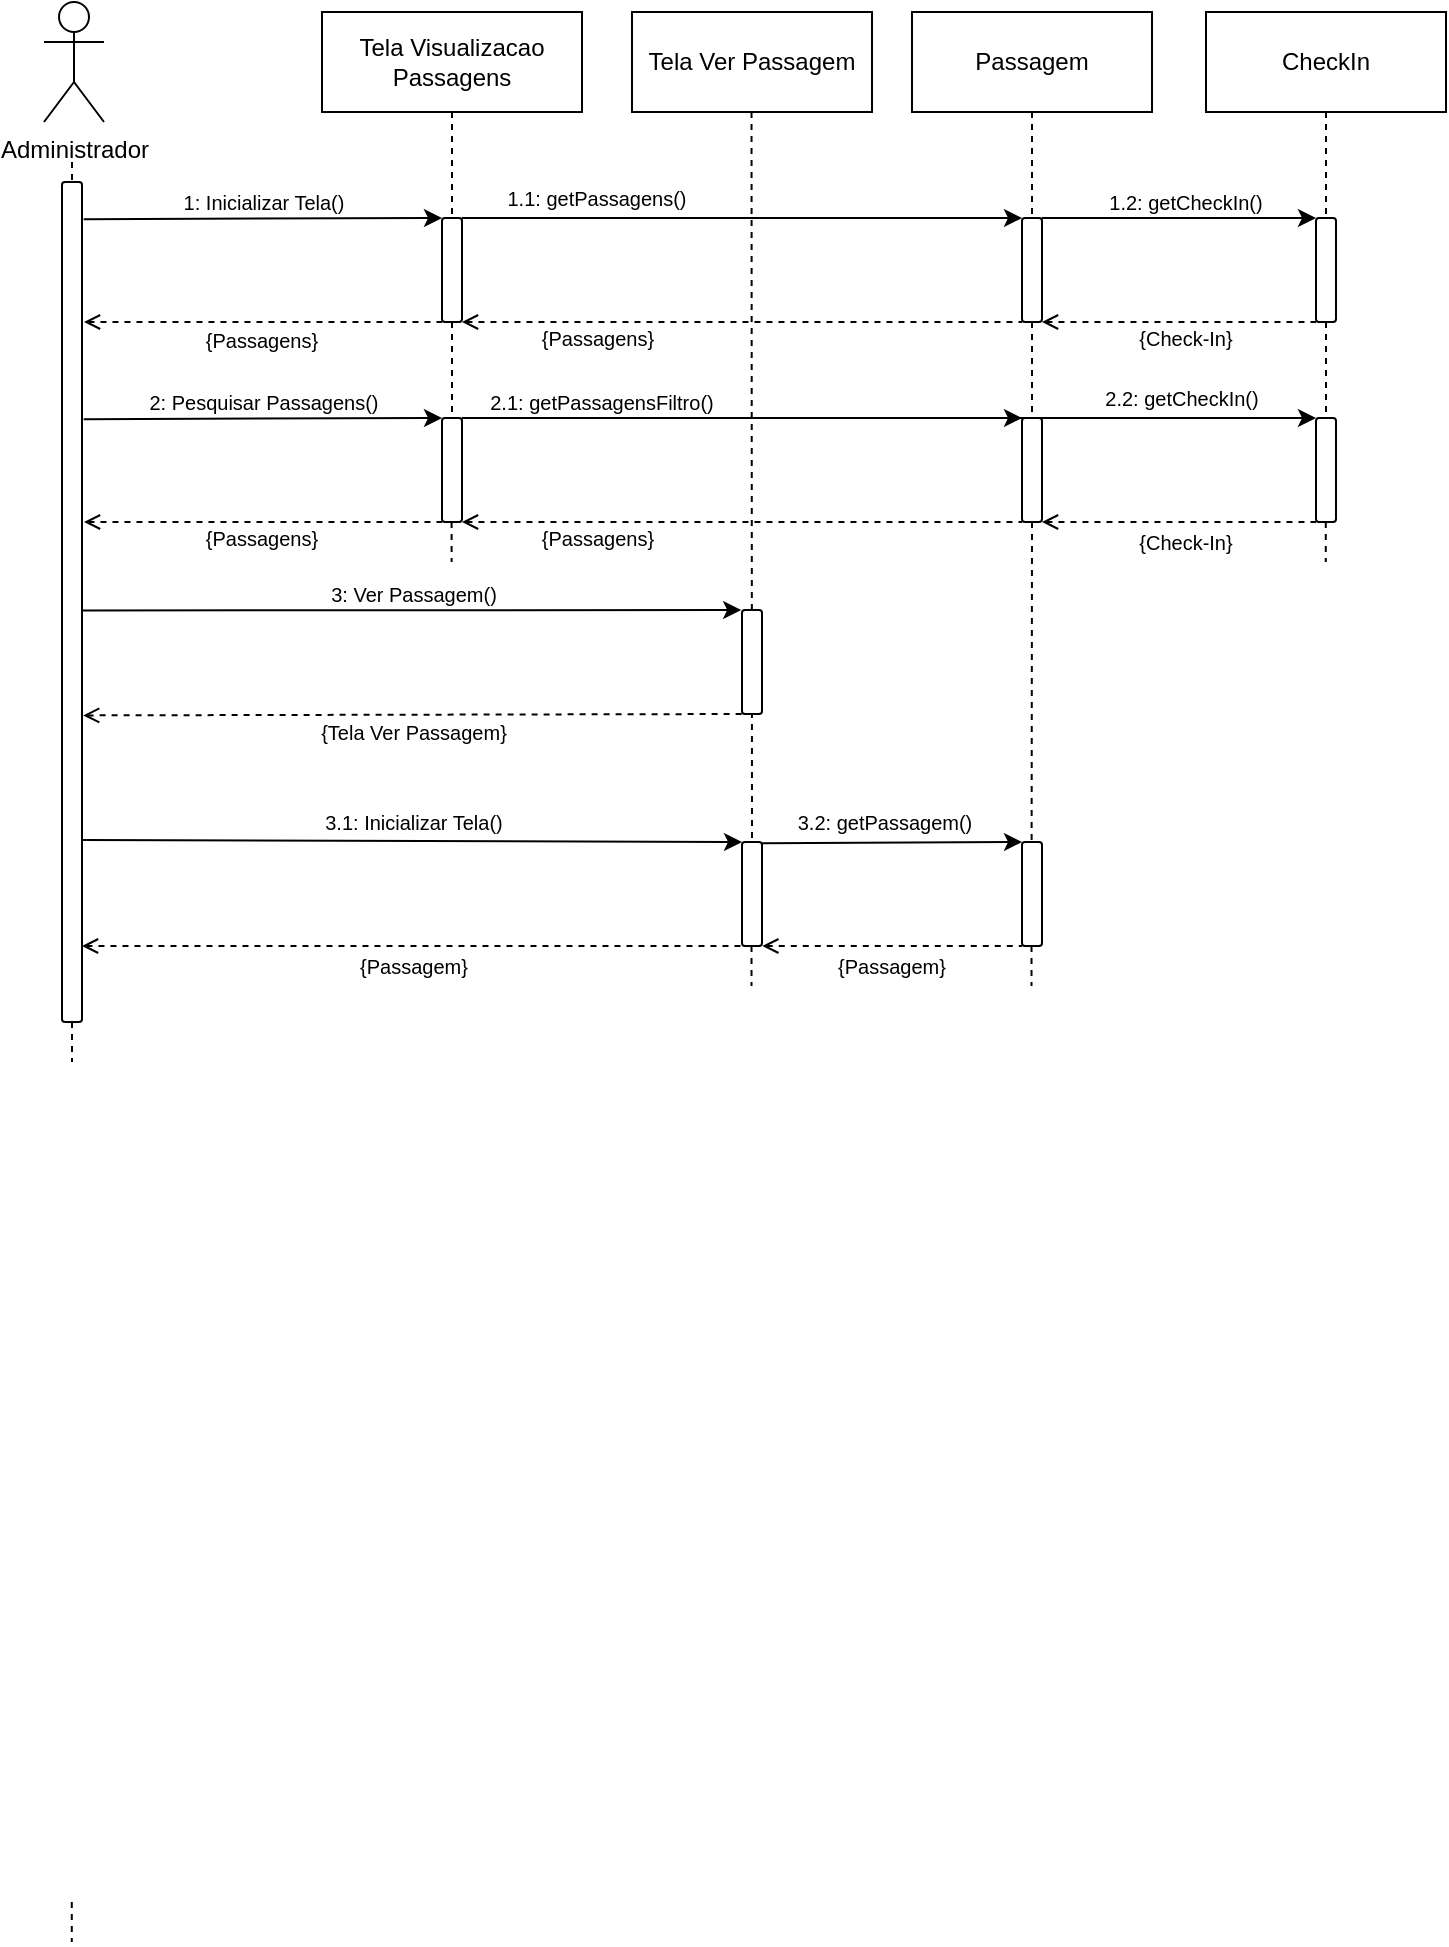 <mxfile version="26.0.4">
  <diagram name="Página-1" id="dqLcOb5ojzZijLl2xL6k">
    <mxGraphModel dx="989" dy="487" grid="1" gridSize="10" guides="1" tooltips="1" connect="1" arrows="1" fold="1" page="1" pageScale="1" pageWidth="827" pageHeight="1169" math="0" shadow="0">
      <root>
        <mxCell id="0" />
        <mxCell id="1" parent="0" />
        <mxCell id="axeA_orivt2Zv7nJtLyO-1" value="Administrador" style="shape=umlActor;verticalLabelPosition=bottom;verticalAlign=top;html=1;outlineConnect=0;" parent="1" vertex="1">
          <mxGeometry x="126" y="210" width="30" height="60" as="geometry" />
        </mxCell>
        <mxCell id="axeA_orivt2Zv7nJtLyO-3" value="Tela Visualizacao Passagens" style="rounded=0;whiteSpace=wrap;html=1;" parent="1" vertex="1">
          <mxGeometry x="265" y="215" width="130" height="50" as="geometry" />
        </mxCell>
        <mxCell id="axeA_orivt2Zv7nJtLyO-4" value="Passagem" style="rounded=0;whiteSpace=wrap;html=1;" parent="1" vertex="1">
          <mxGeometry x="560" y="215" width="120" height="50" as="geometry" />
        </mxCell>
        <mxCell id="axeA_orivt2Zv7nJtLyO-9" value="" style="endArrow=none;dashed=1;html=1;rounded=0;entryX=0.5;entryY=0;entryDx=0;entryDy=0;" parent="1" target="axeA_orivt2Zv7nJtLyO-8" edge="1">
          <mxGeometry width="50" height="50" relative="1" as="geometry">
            <mxPoint x="140" y="290" as="sourcePoint" />
            <mxPoint x="140" y="650" as="targetPoint" />
          </mxGeometry>
        </mxCell>
        <mxCell id="axeA_orivt2Zv7nJtLyO-8" value="" style="rounded=1;whiteSpace=wrap;html=1;" parent="1" vertex="1">
          <mxGeometry x="135" y="300" width="10" height="420" as="geometry" />
        </mxCell>
        <mxCell id="axeA_orivt2Zv7nJtLyO-15" value="" style="endArrow=none;dashed=1;html=1;rounded=0;exitX=0.5;exitY=1;exitDx=0;exitDy=0;entryX=0.5;entryY=0;entryDx=0;entryDy=0;" parent="1" source="axeA_orivt2Zv7nJtLyO-4" target="axeA_orivt2Zv7nJtLyO-65" edge="1">
          <mxGeometry width="50" height="50" relative="1" as="geometry">
            <mxPoint x="929.76" y="265" as="sourcePoint" />
            <mxPoint x="929.76" y="515" as="targetPoint" />
          </mxGeometry>
        </mxCell>
        <mxCell id="axeA_orivt2Zv7nJtLyO-54" value="" style="rounded=1;whiteSpace=wrap;html=1;" parent="1" vertex="1">
          <mxGeometry x="325" y="318" width="10" height="52" as="geometry" />
        </mxCell>
        <mxCell id="axeA_orivt2Zv7nJtLyO-60" value="" style="endArrow=classic;html=1;rounded=0;exitX=1.085;exitY=0.449;exitDx=0;exitDy=0;exitPerimeter=0;entryX=0;entryY=0;entryDx=0;entryDy=0;" parent="1" target="axeA_orivt2Zv7nJtLyO-54" edge="1">
          <mxGeometry width="50" height="50" relative="1" as="geometry">
            <mxPoint x="145.85" y="318.59" as="sourcePoint" />
            <mxPoint x="690" y="309" as="targetPoint" />
          </mxGeometry>
        </mxCell>
        <mxCell id="axeA_orivt2Zv7nJtLyO-61" value="" style="endArrow=none;html=1;rounded=0;entryX=0;entryY=1;entryDx=0;entryDy=0;dashed=1;endFill=0;startArrow=open;startFill=0;" parent="1" target="axeA_orivt2Zv7nJtLyO-54" edge="1">
          <mxGeometry width="50" height="50" relative="1" as="geometry">
            <mxPoint x="146" y="370" as="sourcePoint" />
            <mxPoint x="635" y="368" as="targetPoint" />
          </mxGeometry>
        </mxCell>
        <mxCell id="axeA_orivt2Zv7nJtLyO-63" value="&lt;font&gt;1: Inicializar Tela()&lt;/font&gt;" style="text;html=1;align=center;verticalAlign=middle;whiteSpace=wrap;rounded=0;fontSize=10;" parent="1" vertex="1">
          <mxGeometry x="156" y="300" width="160" height="20" as="geometry" />
        </mxCell>
        <mxCell id="axeA_orivt2Zv7nJtLyO-65" value="" style="rounded=1;whiteSpace=wrap;html=1;" parent="1" vertex="1">
          <mxGeometry x="615" y="318" width="10" height="52" as="geometry" />
        </mxCell>
        <mxCell id="axeA_orivt2Zv7nJtLyO-66" value="" style="endArrow=classic;html=1;rounded=0;exitX=1;exitY=0;exitDx=0;exitDy=0;entryX=0;entryY=0;entryDx=0;entryDy=0;" parent="1" source="axeA_orivt2Zv7nJtLyO-54" target="axeA_orivt2Zv7nJtLyO-65" edge="1">
          <mxGeometry width="50" height="50" relative="1" as="geometry">
            <mxPoint x="624" y="318.66" as="sourcePoint" />
            <mxPoint x="820" y="320" as="targetPoint" />
          </mxGeometry>
        </mxCell>
        <mxCell id="axeA_orivt2Zv7nJtLyO-67" value="" style="endArrow=none;html=1;rounded=0;entryX=0;entryY=1;entryDx=0;entryDy=0;dashed=1;endFill=0;startArrow=open;startFill=0;exitX=1;exitY=1;exitDx=0;exitDy=0;" parent="1" source="axeA_orivt2Zv7nJtLyO-54" target="axeA_orivt2Zv7nJtLyO-65" edge="1">
          <mxGeometry width="50" height="50" relative="1" as="geometry">
            <mxPoint x="623" y="368" as="sourcePoint" />
            <mxPoint x="925" y="368" as="targetPoint" />
          </mxGeometry>
        </mxCell>
        <mxCell id="axeA_orivt2Zv7nJtLyO-70" value="{Passagens}" style="text;html=1;align=center;verticalAlign=middle;whiteSpace=wrap;rounded=0;fontSize=10;" parent="1" vertex="1">
          <mxGeometry x="337.5" y="368" width="130" height="20" as="geometry" />
        </mxCell>
        <mxCell id="axeA_orivt2Zv7nJtLyO-73" value="{Passagens}" style="text;html=1;align=center;verticalAlign=middle;whiteSpace=wrap;rounded=0;fontSize=10;" parent="1" vertex="1">
          <mxGeometry x="145" y="369" width="180" height="20" as="geometry" />
        </mxCell>
        <mxCell id="axeA_orivt2Zv7nJtLyO-92" value="&lt;font&gt;1.1: get&lt;/font&gt;Passagen&lt;font&gt;s()&lt;/font&gt;" style="text;html=1;align=center;verticalAlign=middle;whiteSpace=wrap;rounded=0;fontSize=10;" parent="1" vertex="1">
          <mxGeometry x="335" y="298" width="135" height="20" as="geometry" />
        </mxCell>
        <mxCell id="0-eEK_Ey9VHcflzUC_9f-27" value="" style="endArrow=none;dashed=1;html=1;rounded=0;exitX=0.5;exitY=1;exitDx=0;exitDy=0;" parent="1" edge="1">
          <mxGeometry width="50" height="50" relative="1" as="geometry">
            <mxPoint x="139.89" y="1160" as="sourcePoint" />
            <mxPoint x="139.89" y="1180" as="targetPoint" />
          </mxGeometry>
        </mxCell>
        <mxCell id="UyoI0o9oHa3tuSuAJXwl-8" value="" style="endArrow=none;dashed=1;html=1;rounded=0;exitX=0.5;exitY=1;exitDx=0;exitDy=0;entryX=0.5;entryY=0;entryDx=0;entryDy=0;" parent="1" source="axeA_orivt2Zv7nJtLyO-3" target="axeA_orivt2Zv7nJtLyO-54" edge="1">
          <mxGeometry width="50" height="50" relative="1" as="geometry">
            <mxPoint x="328" y="265" as="sourcePoint" />
            <mxPoint x="328" y="318" as="targetPoint" />
          </mxGeometry>
        </mxCell>
        <mxCell id="-u--zJyqtq7YNAQtrUt4-1" value="" style="rounded=1;whiteSpace=wrap;html=1;" parent="1" vertex="1">
          <mxGeometry x="325" y="418" width="10" height="52" as="geometry" />
        </mxCell>
        <mxCell id="-u--zJyqtq7YNAQtrUt4-2" value="" style="endArrow=classic;html=1;rounded=0;exitX=1.085;exitY=0.449;exitDx=0;exitDy=0;exitPerimeter=0;entryX=0;entryY=0;entryDx=0;entryDy=0;" parent="1" target="-u--zJyqtq7YNAQtrUt4-1" edge="1">
          <mxGeometry width="50" height="50" relative="1" as="geometry">
            <mxPoint x="145.85" y="418.59" as="sourcePoint" />
            <mxPoint x="690" y="409" as="targetPoint" />
          </mxGeometry>
        </mxCell>
        <mxCell id="-u--zJyqtq7YNAQtrUt4-3" value="" style="endArrow=none;html=1;rounded=0;entryX=0;entryY=1;entryDx=0;entryDy=0;dashed=1;endFill=0;startArrow=open;startFill=0;" parent="1" target="-u--zJyqtq7YNAQtrUt4-1" edge="1">
          <mxGeometry width="50" height="50" relative="1" as="geometry">
            <mxPoint x="146" y="470" as="sourcePoint" />
            <mxPoint x="635" y="468" as="targetPoint" />
          </mxGeometry>
        </mxCell>
        <mxCell id="-u--zJyqtq7YNAQtrUt4-4" value="&lt;font&gt;2: Pesquisar &lt;/font&gt;Passagen&lt;font&gt;s&lt;/font&gt;&lt;font&gt;()&lt;/font&gt;" style="text;html=1;align=center;verticalAlign=middle;whiteSpace=wrap;rounded=0;fontSize=10;" parent="1" vertex="1">
          <mxGeometry x="156" y="400" width="160" height="20" as="geometry" />
        </mxCell>
        <mxCell id="-u--zJyqtq7YNAQtrUt4-5" value="" style="rounded=1;whiteSpace=wrap;html=1;" parent="1" vertex="1">
          <mxGeometry x="615" y="418" width="10" height="52" as="geometry" />
        </mxCell>
        <mxCell id="-u--zJyqtq7YNAQtrUt4-6" value="" style="endArrow=classic;html=1;rounded=0;exitX=1;exitY=0;exitDx=0;exitDy=0;entryX=0;entryY=0;entryDx=0;entryDy=0;" parent="1" source="-u--zJyqtq7YNAQtrUt4-1" target="-u--zJyqtq7YNAQtrUt4-5" edge="1">
          <mxGeometry width="50" height="50" relative="1" as="geometry">
            <mxPoint x="624" y="418.66" as="sourcePoint" />
            <mxPoint x="820" y="420" as="targetPoint" />
          </mxGeometry>
        </mxCell>
        <mxCell id="-u--zJyqtq7YNAQtrUt4-7" value="" style="endArrow=none;html=1;rounded=0;entryX=0;entryY=1;entryDx=0;entryDy=0;dashed=1;endFill=0;startArrow=open;startFill=0;exitX=1;exitY=1;exitDx=0;exitDy=0;" parent="1" source="-u--zJyqtq7YNAQtrUt4-1" target="-u--zJyqtq7YNAQtrUt4-5" edge="1">
          <mxGeometry width="50" height="50" relative="1" as="geometry">
            <mxPoint x="623" y="468" as="sourcePoint" />
            <mxPoint x="925" y="468" as="targetPoint" />
          </mxGeometry>
        </mxCell>
        <mxCell id="-u--zJyqtq7YNAQtrUt4-8" value="{Passagen&lt;font&gt;s&lt;/font&gt;}" style="text;html=1;align=center;verticalAlign=middle;whiteSpace=wrap;rounded=0;fontSize=10;" parent="1" vertex="1">
          <mxGeometry x="337.5" y="468" width="130" height="20" as="geometry" />
        </mxCell>
        <mxCell id="-u--zJyqtq7YNAQtrUt4-9" value="{Passagen&lt;font&gt;s&lt;/font&gt;}" style="text;html=1;align=center;verticalAlign=middle;whiteSpace=wrap;rounded=0;fontSize=10;" parent="1" vertex="1">
          <mxGeometry x="145" y="468" width="180" height="20" as="geometry" />
        </mxCell>
        <mxCell id="-u--zJyqtq7YNAQtrUt4-10" value="&lt;font&gt;2.1: get&lt;/font&gt;Passagen&lt;font&gt;s&lt;/font&gt;&lt;font&gt;Filtro()&lt;/font&gt;" style="text;html=1;align=center;verticalAlign=middle;whiteSpace=wrap;rounded=0;fontSize=10;" parent="1" vertex="1">
          <mxGeometry x="325" y="400" width="160" height="20" as="geometry" />
        </mxCell>
        <mxCell id="RL5L2QmKVNSbqxoODXSL-1" value="" style="endArrow=none;dashed=1;html=1;rounded=0;exitX=0.5;exitY=1;exitDx=0;exitDy=0;" parent="1" edge="1">
          <mxGeometry width="50" height="50" relative="1" as="geometry">
            <mxPoint x="329.8" y="470" as="sourcePoint" />
            <mxPoint x="329.8" y="490" as="targetPoint" />
          </mxGeometry>
        </mxCell>
        <mxCell id="1tfXP8SBIaw6nijxg4D2-11" value="" style="endArrow=none;dashed=1;html=1;rounded=0;entryX=0.5;entryY=0;entryDx=0;entryDy=0;exitX=0.5;exitY=1;exitDx=0;exitDy=0;" parent="1" source="axeA_orivt2Zv7nJtLyO-65" target="-u--zJyqtq7YNAQtrUt4-5" edge="1">
          <mxGeometry width="50" height="50" relative="1" as="geometry">
            <mxPoint x="690" y="400" as="sourcePoint" />
            <mxPoint x="500" y="556" as="targetPoint" />
          </mxGeometry>
        </mxCell>
        <mxCell id="1tfXP8SBIaw6nijxg4D2-14" value="" style="endArrow=none;dashed=1;html=1;rounded=0;exitX=0.5;exitY=1;exitDx=0;exitDy=0;entryX=0.5;entryY=0;entryDx=0;entryDy=0;" parent="1" source="axeA_orivt2Zv7nJtLyO-54" target="-u--zJyqtq7YNAQtrUt4-1" edge="1">
          <mxGeometry width="50" height="50" relative="1" as="geometry">
            <mxPoint x="329.72" y="500" as="sourcePoint" />
            <mxPoint x="329.72" y="580" as="targetPoint" />
          </mxGeometry>
        </mxCell>
        <mxCell id="5HPJEguLjJHBQR9b3Af--1" value="CheckIn" style="rounded=0;whiteSpace=wrap;html=1;" parent="1" vertex="1">
          <mxGeometry x="707" y="215" width="120" height="50" as="geometry" />
        </mxCell>
        <mxCell id="5HPJEguLjJHBQR9b3Af--2" value="" style="endArrow=none;dashed=1;html=1;rounded=0;exitX=0.5;exitY=1;exitDx=0;exitDy=0;entryX=0.5;entryY=0;entryDx=0;entryDy=0;" parent="1" source="5HPJEguLjJHBQR9b3Af--1" target="5HPJEguLjJHBQR9b3Af--3" edge="1">
          <mxGeometry width="50" height="50" relative="1" as="geometry">
            <mxPoint x="659.8" y="265" as="sourcePoint" />
            <mxPoint x="659.8" y="316" as="targetPoint" />
          </mxGeometry>
        </mxCell>
        <mxCell id="5HPJEguLjJHBQR9b3Af--3" value="" style="rounded=1;whiteSpace=wrap;html=1;" parent="1" vertex="1">
          <mxGeometry x="762" y="318" width="10" height="52" as="geometry" />
        </mxCell>
        <mxCell id="5HPJEguLjJHBQR9b3Af--4" value="" style="endArrow=none;dashed=1;html=1;rounded=0;exitX=0.5;exitY=1;exitDx=0;exitDy=0;entryX=0.5;entryY=0;entryDx=0;entryDy=0;" parent="1" source="5HPJEguLjJHBQR9b3Af--3" target="5HPJEguLjJHBQR9b3Af--5" edge="1">
          <mxGeometry width="50" height="50" relative="1" as="geometry">
            <mxPoint x="659.8" y="368" as="sourcePoint" />
            <mxPoint x="660.03" y="415" as="targetPoint" />
          </mxGeometry>
        </mxCell>
        <mxCell id="5HPJEguLjJHBQR9b3Af--5" value="" style="rounded=1;whiteSpace=wrap;html=1;" parent="1" vertex="1">
          <mxGeometry x="762" y="418" width="10" height="52" as="geometry" />
        </mxCell>
        <mxCell id="5HPJEguLjJHBQR9b3Af--7" value="" style="endArrow=classic;html=1;rounded=0;exitX=1;exitY=0;exitDx=0;exitDy=0;entryX=0;entryY=0;entryDx=0;entryDy=0;" parent="1" source="axeA_orivt2Zv7nJtLyO-65" target="5HPJEguLjJHBQR9b3Af--3" edge="1">
          <mxGeometry width="50" height="50" relative="1" as="geometry">
            <mxPoint x="495" y="318" as="sourcePoint" />
            <mxPoint x="655" y="318" as="targetPoint" />
          </mxGeometry>
        </mxCell>
        <mxCell id="5HPJEguLjJHBQR9b3Af--8" value="" style="endArrow=none;html=1;rounded=0;entryX=0;entryY=1;entryDx=0;entryDy=0;dashed=1;endFill=0;startArrow=open;startFill=0;exitX=1;exitY=1;exitDx=0;exitDy=0;" parent="1" source="axeA_orivt2Zv7nJtLyO-65" target="5HPJEguLjJHBQR9b3Af--3" edge="1">
          <mxGeometry width="50" height="50" relative="1" as="geometry">
            <mxPoint x="495" y="369.81" as="sourcePoint" />
            <mxPoint x="655" y="369.81" as="targetPoint" />
          </mxGeometry>
        </mxCell>
        <mxCell id="5HPJEguLjJHBQR9b3Af--9" value="" style="endArrow=classic;html=1;rounded=0;exitX=1;exitY=0;exitDx=0;exitDy=0;entryX=0;entryY=0;entryDx=0;entryDy=0;" parent="1" target="5HPJEguLjJHBQR9b3Af--5" edge="1">
          <mxGeometry width="50" height="50" relative="1" as="geometry">
            <mxPoint x="505" y="418" as="sourcePoint" />
            <mxPoint x="655" y="418" as="targetPoint" />
          </mxGeometry>
        </mxCell>
        <mxCell id="5HPJEguLjJHBQR9b3Af--10" value="" style="endArrow=none;html=1;rounded=0;entryX=0;entryY=1;entryDx=0;entryDy=0;dashed=1;endFill=0;startArrow=open;startFill=0;exitX=1;exitY=1;exitDx=0;exitDy=0;" parent="1" source="-u--zJyqtq7YNAQtrUt4-5" target="5HPJEguLjJHBQR9b3Af--5" edge="1">
          <mxGeometry width="50" height="50" relative="1" as="geometry">
            <mxPoint x="630" y="470" as="sourcePoint" />
            <mxPoint x="655" y="469.81" as="targetPoint" />
          </mxGeometry>
        </mxCell>
        <mxCell id="5HPJEguLjJHBQR9b3Af--11" value="&lt;font&gt;1.2: get&lt;/font&gt;&lt;font&gt;CheckIn()&lt;/font&gt;" style="text;html=1;align=center;verticalAlign=middle;whiteSpace=wrap;rounded=0;fontSize=10;" parent="1" vertex="1">
          <mxGeometry x="627" y="300" width="140" height="20" as="geometry" />
        </mxCell>
        <mxCell id="5HPJEguLjJHBQR9b3Af--12" value="{Check-In}" style="text;html=1;align=center;verticalAlign=middle;whiteSpace=wrap;rounded=0;fontSize=10;" parent="1" vertex="1">
          <mxGeometry x="632" y="368" width="130" height="20" as="geometry" />
        </mxCell>
        <mxCell id="5HPJEguLjJHBQR9b3Af--13" value="&lt;font&gt;2.2: get&lt;/font&gt;&lt;font&gt;CheckIn()&lt;/font&gt;" style="text;html=1;align=center;verticalAlign=middle;whiteSpace=wrap;rounded=0;fontSize=10;" parent="1" vertex="1">
          <mxGeometry x="625" y="398" width="140" height="20" as="geometry" />
        </mxCell>
        <mxCell id="5HPJEguLjJHBQR9b3Af--14" value="{Check-In}" style="text;html=1;align=center;verticalAlign=middle;whiteSpace=wrap;rounded=0;fontSize=10;" parent="1" vertex="1">
          <mxGeometry x="632" y="470" width="130" height="20" as="geometry" />
        </mxCell>
        <mxCell id="5HPJEguLjJHBQR9b3Af--18" value="" style="endArrow=none;dashed=1;html=1;rounded=0;exitX=0.5;exitY=1;exitDx=0;exitDy=0;" parent="1" edge="1">
          <mxGeometry width="50" height="50" relative="1" as="geometry">
            <mxPoint x="619.76" y="682" as="sourcePoint" />
            <mxPoint x="619.76" y="702" as="targetPoint" />
          </mxGeometry>
        </mxCell>
        <mxCell id="5HPJEguLjJHBQR9b3Af--21" value="" style="endArrow=none;dashed=1;html=1;rounded=0;exitX=0.5;exitY=1;exitDx=0;exitDy=0;" parent="1" source="axeA_orivt2Zv7nJtLyO-8" edge="1">
          <mxGeometry width="50" height="50" relative="1" as="geometry">
            <mxPoint x="139.93" y="480" as="sourcePoint" />
            <mxPoint x="140" y="740" as="targetPoint" />
          </mxGeometry>
        </mxCell>
        <mxCell id="5HPJEguLjJHBQR9b3Af--27" value="" style="endArrow=none;dashed=1;html=1;rounded=0;exitX=0.5;exitY=1;exitDx=0;exitDy=0;" parent="1" edge="1">
          <mxGeometry width="50" height="50" relative="1" as="geometry">
            <mxPoint x="766.89" y="470" as="sourcePoint" />
            <mxPoint x="766.89" y="490" as="targetPoint" />
          </mxGeometry>
        </mxCell>
        <mxCell id="VHZvu1xXpb5qkrPYiC_l-1" value="Tela Ver Passagem" style="rounded=0;whiteSpace=wrap;html=1;" parent="1" vertex="1">
          <mxGeometry x="420" y="215" width="120" height="50" as="geometry" />
        </mxCell>
        <mxCell id="VHZvu1xXpb5qkrPYiC_l-3" value="" style="endArrow=none;dashed=1;html=1;rounded=0;exitX=0.5;exitY=1;exitDx=0;exitDy=0;entryX=0.5;entryY=0;entryDx=0;entryDy=0;" parent="1" target="VHZvu1xXpb5qkrPYiC_l-9" edge="1">
          <mxGeometry width="50" height="50" relative="1" as="geometry">
            <mxPoint x="479.76" y="265" as="sourcePoint" />
            <mxPoint x="480" y="590" as="targetPoint" />
          </mxGeometry>
        </mxCell>
        <mxCell id="VHZvu1xXpb5qkrPYiC_l-4" value="" style="rounded=1;whiteSpace=wrap;html=1;" parent="1" vertex="1">
          <mxGeometry x="475" y="514" width="10" height="52" as="geometry" />
        </mxCell>
        <mxCell id="VHZvu1xXpb5qkrPYiC_l-5" value="" style="endArrow=none;html=1;rounded=0;entryX=0;entryY=1;entryDx=0;entryDy=0;dashed=1;endFill=0;startArrow=open;startFill=0;exitX=1.057;exitY=0.635;exitDx=0;exitDy=0;exitPerimeter=0;" parent="1" source="axeA_orivt2Zv7nJtLyO-8" target="VHZvu1xXpb5qkrPYiC_l-4" edge="1">
          <mxGeometry width="50" height="50" relative="1" as="geometry">
            <mxPoint x="296" y="566" as="sourcePoint" />
            <mxPoint x="785" y="564" as="targetPoint" />
          </mxGeometry>
        </mxCell>
        <mxCell id="VHZvu1xXpb5qkrPYiC_l-6" value="&lt;font&gt;3: Ver Passagem()&lt;/font&gt;" style="text;html=1;align=center;verticalAlign=middle;whiteSpace=wrap;rounded=0;fontSize=10;" parent="1" vertex="1">
          <mxGeometry x="231" y="496" width="160" height="20" as="geometry" />
        </mxCell>
        <mxCell id="VHZvu1xXpb5qkrPYiC_l-7" value="{Tela Ver Passagem}" style="text;html=1;align=center;verticalAlign=middle;whiteSpace=wrap;rounded=0;fontSize=10;" parent="1" vertex="1">
          <mxGeometry x="221" y="565" width="180" height="20" as="geometry" />
        </mxCell>
        <mxCell id="VHZvu1xXpb5qkrPYiC_l-8" value="" style="endArrow=classic;html=1;rounded=0;entryX=0;entryY=0;entryDx=0;entryDy=0;exitX=0.996;exitY=0.51;exitDx=0;exitDy=0;exitPerimeter=0;" parent="1" source="axeA_orivt2Zv7nJtLyO-8" edge="1">
          <mxGeometry width="50" height="50" relative="1" as="geometry">
            <mxPoint x="150" y="514" as="sourcePoint" />
            <mxPoint x="474.57" y="514" as="targetPoint" />
          </mxGeometry>
        </mxCell>
        <mxCell id="VHZvu1xXpb5qkrPYiC_l-9" value="" style="rounded=1;whiteSpace=wrap;html=1;" parent="1" vertex="1">
          <mxGeometry x="475" y="630" width="10" height="52" as="geometry" />
        </mxCell>
        <mxCell id="VHZvu1xXpb5qkrPYiC_l-10" value="" style="endArrow=classic;html=1;rounded=0;entryX=0;entryY=0;entryDx=0;entryDy=0;exitX=1.015;exitY=0.586;exitDx=0;exitDy=0;exitPerimeter=0;" parent="1" target="VHZvu1xXpb5qkrPYiC_l-9" edge="1">
          <mxGeometry width="50" height="50" relative="1" as="geometry">
            <mxPoint x="145.15" y="628.96" as="sourcePoint" />
            <mxPoint x="785" y="634" as="targetPoint" />
          </mxGeometry>
        </mxCell>
        <mxCell id="VHZvu1xXpb5qkrPYiC_l-11" value="" style="endArrow=none;html=1;rounded=0;entryX=0;entryY=1;entryDx=0;entryDy=0;dashed=1;endFill=0;startArrow=open;startFill=0;" parent="1" target="VHZvu1xXpb5qkrPYiC_l-9" edge="1">
          <mxGeometry width="50" height="50" relative="1" as="geometry">
            <mxPoint x="145" y="682" as="sourcePoint" />
            <mxPoint x="785" y="686" as="targetPoint" />
          </mxGeometry>
        </mxCell>
        <mxCell id="VHZvu1xXpb5qkrPYiC_l-12" value="&lt;font&gt;3.1: Inicializar Tela()&lt;/font&gt;" style="text;html=1;align=center;verticalAlign=middle;whiteSpace=wrap;rounded=0;fontSize=10;" parent="1" vertex="1">
          <mxGeometry x="231" y="610" width="160" height="20" as="geometry" />
        </mxCell>
        <mxCell id="VHZvu1xXpb5qkrPYiC_l-13" value="{Passagem}" style="text;html=1;align=center;verticalAlign=middle;whiteSpace=wrap;rounded=0;fontSize=10;" parent="1" vertex="1">
          <mxGeometry x="485" y="682" width="130" height="20" as="geometry" />
        </mxCell>
        <mxCell id="VHZvu1xXpb5qkrPYiC_l-15" value="" style="endArrow=none;dashed=1;html=1;rounded=0;exitX=0.5;exitY=1;exitDx=0;exitDy=0;" parent="1" edge="1">
          <mxGeometry width="50" height="50" relative="1" as="geometry">
            <mxPoint x="479.76" y="682" as="sourcePoint" />
            <mxPoint x="479.76" y="702" as="targetPoint" />
          </mxGeometry>
        </mxCell>
        <mxCell id="VHZvu1xXpb5qkrPYiC_l-17" value="" style="rounded=1;whiteSpace=wrap;html=1;" parent="1" vertex="1">
          <mxGeometry x="615" y="630" width="10" height="52" as="geometry" />
        </mxCell>
        <mxCell id="VHZvu1xXpb5qkrPYiC_l-19" value="" style="endArrow=none;dashed=1;html=1;rounded=0;exitX=0.5;exitY=1;exitDx=0;exitDy=0;" parent="1" source="-u--zJyqtq7YNAQtrUt4-5" edge="1">
          <mxGeometry width="50" height="50" relative="1" as="geometry">
            <mxPoint x="619.81" y="610" as="sourcePoint" />
            <mxPoint x="619.81" y="630" as="targetPoint" />
          </mxGeometry>
        </mxCell>
        <mxCell id="VHZvu1xXpb5qkrPYiC_l-20" value="" style="endArrow=classic;html=1;rounded=0;exitX=1.085;exitY=0.449;exitDx=0;exitDy=0;exitPerimeter=0;entryX=0;entryY=0;entryDx=0;entryDy=0;" parent="1" target="VHZvu1xXpb5qkrPYiC_l-17" edge="1">
          <mxGeometry width="50" height="50" relative="1" as="geometry">
            <mxPoint x="485.0" y="630.59" as="sourcePoint" />
            <mxPoint x="610" y="630" as="targetPoint" />
          </mxGeometry>
        </mxCell>
        <mxCell id="VHZvu1xXpb5qkrPYiC_l-21" value="" style="endArrow=none;html=1;rounded=0;entryX=0;entryY=1;entryDx=0;entryDy=0;dashed=1;endFill=0;startArrow=open;startFill=0;" parent="1" target="VHZvu1xXpb5qkrPYiC_l-17" edge="1">
          <mxGeometry width="50" height="50" relative="1" as="geometry">
            <mxPoint x="485.15" y="682" as="sourcePoint" />
            <mxPoint x="664.15" y="682" as="targetPoint" />
          </mxGeometry>
        </mxCell>
        <mxCell id="VHZvu1xXpb5qkrPYiC_l-22" value="&lt;font&gt;3.2: getPassagem()&lt;/font&gt;" style="text;html=1;align=center;verticalAlign=middle;whiteSpace=wrap;rounded=0;fontSize=10;" parent="1" vertex="1">
          <mxGeometry x="490" y="610" width="112.5" height="20" as="geometry" />
        </mxCell>
        <mxCell id="VHZvu1xXpb5qkrPYiC_l-23" value="{Passagem}" style="text;html=1;align=center;verticalAlign=middle;whiteSpace=wrap;rounded=0;fontSize=10;" parent="1" vertex="1">
          <mxGeometry x="246" y="682" width="130" height="20" as="geometry" />
        </mxCell>
      </root>
    </mxGraphModel>
  </diagram>
</mxfile>
